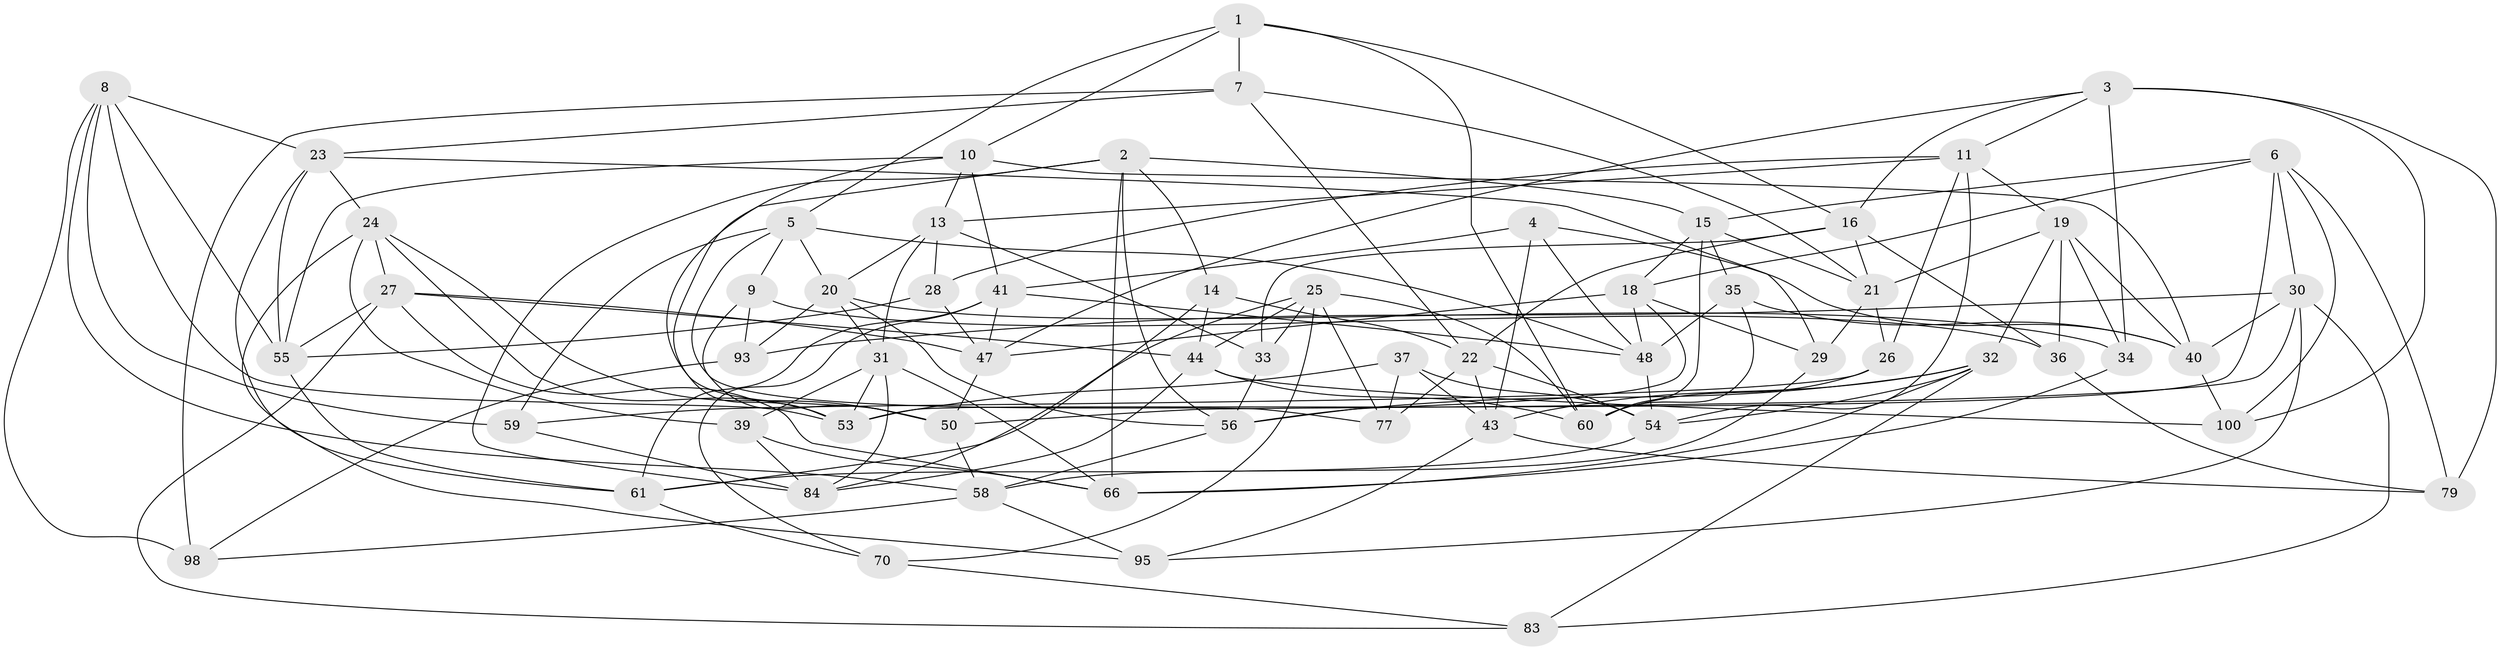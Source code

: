 // Generated by graph-tools (version 1.1) at 2025/24/03/03/25 07:24:28]
// undirected, 61 vertices, 161 edges
graph export_dot {
graph [start="1"]
  node [color=gray90,style=filled];
  1 [super="+12"];
  2 [super="+101"];
  3 [super="+97"];
  4;
  5 [super="+76"];
  6 [super="+68"];
  7 [super="+17"];
  8 [super="+52"];
  9;
  10 [super="+62"];
  11 [super="+72"];
  13 [super="+92"];
  14;
  15 [super="+90"];
  16 [super="+57"];
  18 [super="+63"];
  19 [super="+42"];
  20 [super="+38"];
  21 [super="+65"];
  22 [super="+46"];
  23 [super="+74"];
  24 [super="+75"];
  25 [super="+86"];
  26;
  27 [super="+69"];
  28;
  29;
  30 [super="+51"];
  31 [super="+49"];
  32 [super="+78"];
  33;
  34;
  35;
  36;
  37;
  39;
  40 [super="+96"];
  41 [super="+81"];
  43 [super="+45"];
  44 [super="+87"];
  47 [super="+82"];
  48 [super="+85"];
  50 [super="+99"];
  53 [super="+89"];
  54 [super="+64"];
  55 [super="+80"];
  56 [super="+67"];
  58 [super="+91"];
  59;
  60 [super="+71"];
  61 [super="+73"];
  66 [super="+94"];
  70;
  77;
  79;
  83;
  84 [super="+88"];
  93;
  95;
  98;
  100;
  1 -- 60;
  1 -- 5;
  1 -- 7 [weight=2];
  1 -- 16;
  1 -- 10;
  2 -- 66;
  2 -- 14;
  2 -- 15;
  2 -- 84;
  2 -- 53;
  2 -- 56;
  3 -- 16;
  3 -- 100;
  3 -- 79;
  3 -- 34;
  3 -- 11;
  3 -- 47;
  4 -- 43;
  4 -- 48;
  4 -- 40;
  4 -- 41;
  5 -- 77;
  5 -- 9;
  5 -- 59;
  5 -- 20;
  5 -- 48;
  6 -- 18;
  6 -- 53;
  6 -- 100;
  6 -- 79;
  6 -- 30;
  6 -- 15;
  7 -- 98;
  7 -- 23;
  7 -- 21;
  7 -- 22;
  8 -- 59;
  8 -- 58;
  8 -- 98;
  8 -- 55;
  8 -- 23;
  8 -- 53;
  9 -- 93;
  9 -- 36;
  9 -- 50;
  10 -- 13;
  10 -- 55;
  10 -- 40;
  10 -- 50;
  10 -- 41;
  11 -- 28;
  11 -- 26;
  11 -- 54;
  11 -- 13;
  11 -- 19;
  13 -- 28;
  13 -- 33;
  13 -- 20;
  13 -- 31;
  14 -- 84;
  14 -- 44;
  14 -- 22;
  15 -- 60;
  15 -- 18;
  15 -- 35;
  15 -- 21;
  16 -- 36;
  16 -- 33;
  16 -- 22;
  16 -- 21;
  18 -- 48;
  18 -- 56;
  18 -- 29;
  18 -- 47;
  19 -- 34;
  19 -- 36;
  19 -- 40;
  19 -- 21;
  19 -- 32;
  20 -- 34;
  20 -- 31;
  20 -- 56;
  20 -- 93;
  21 -- 26;
  21 -- 29;
  22 -- 77;
  22 -- 54;
  22 -- 43;
  23 -- 55;
  23 -- 29;
  23 -- 24;
  23 -- 61;
  24 -- 27;
  24 -- 53;
  24 -- 95;
  24 -- 39;
  24 -- 50;
  25 -- 77;
  25 -- 60;
  25 -- 61;
  25 -- 33;
  25 -- 44;
  25 -- 70;
  26 -- 60;
  26 -- 59;
  27 -- 44;
  27 -- 55;
  27 -- 83;
  27 -- 66;
  27 -- 47;
  28 -- 55;
  28 -- 47;
  29 -- 58;
  30 -- 93;
  30 -- 95;
  30 -- 40;
  30 -- 50;
  30 -- 83;
  31 -- 39;
  31 -- 66;
  31 -- 84;
  31 -- 53;
  32 -- 83;
  32 -- 43;
  32 -- 54;
  32 -- 56;
  32 -- 66;
  33 -- 56;
  34 -- 66;
  35 -- 60;
  35 -- 40;
  35 -- 48;
  36 -- 79;
  37 -- 54;
  37 -- 77;
  37 -- 53;
  37 -- 43;
  39 -- 66;
  39 -- 84;
  40 -- 100;
  41 -- 70;
  41 -- 61;
  41 -- 47;
  41 -- 48;
  43 -- 79;
  43 -- 95;
  44 -- 100;
  44 -- 60;
  44 -- 84;
  47 -- 50;
  48 -- 54;
  50 -- 58;
  54 -- 61;
  55 -- 61;
  56 -- 58;
  58 -- 98;
  58 -- 95;
  59 -- 84;
  61 -- 70;
  70 -- 83;
  93 -- 98;
}
